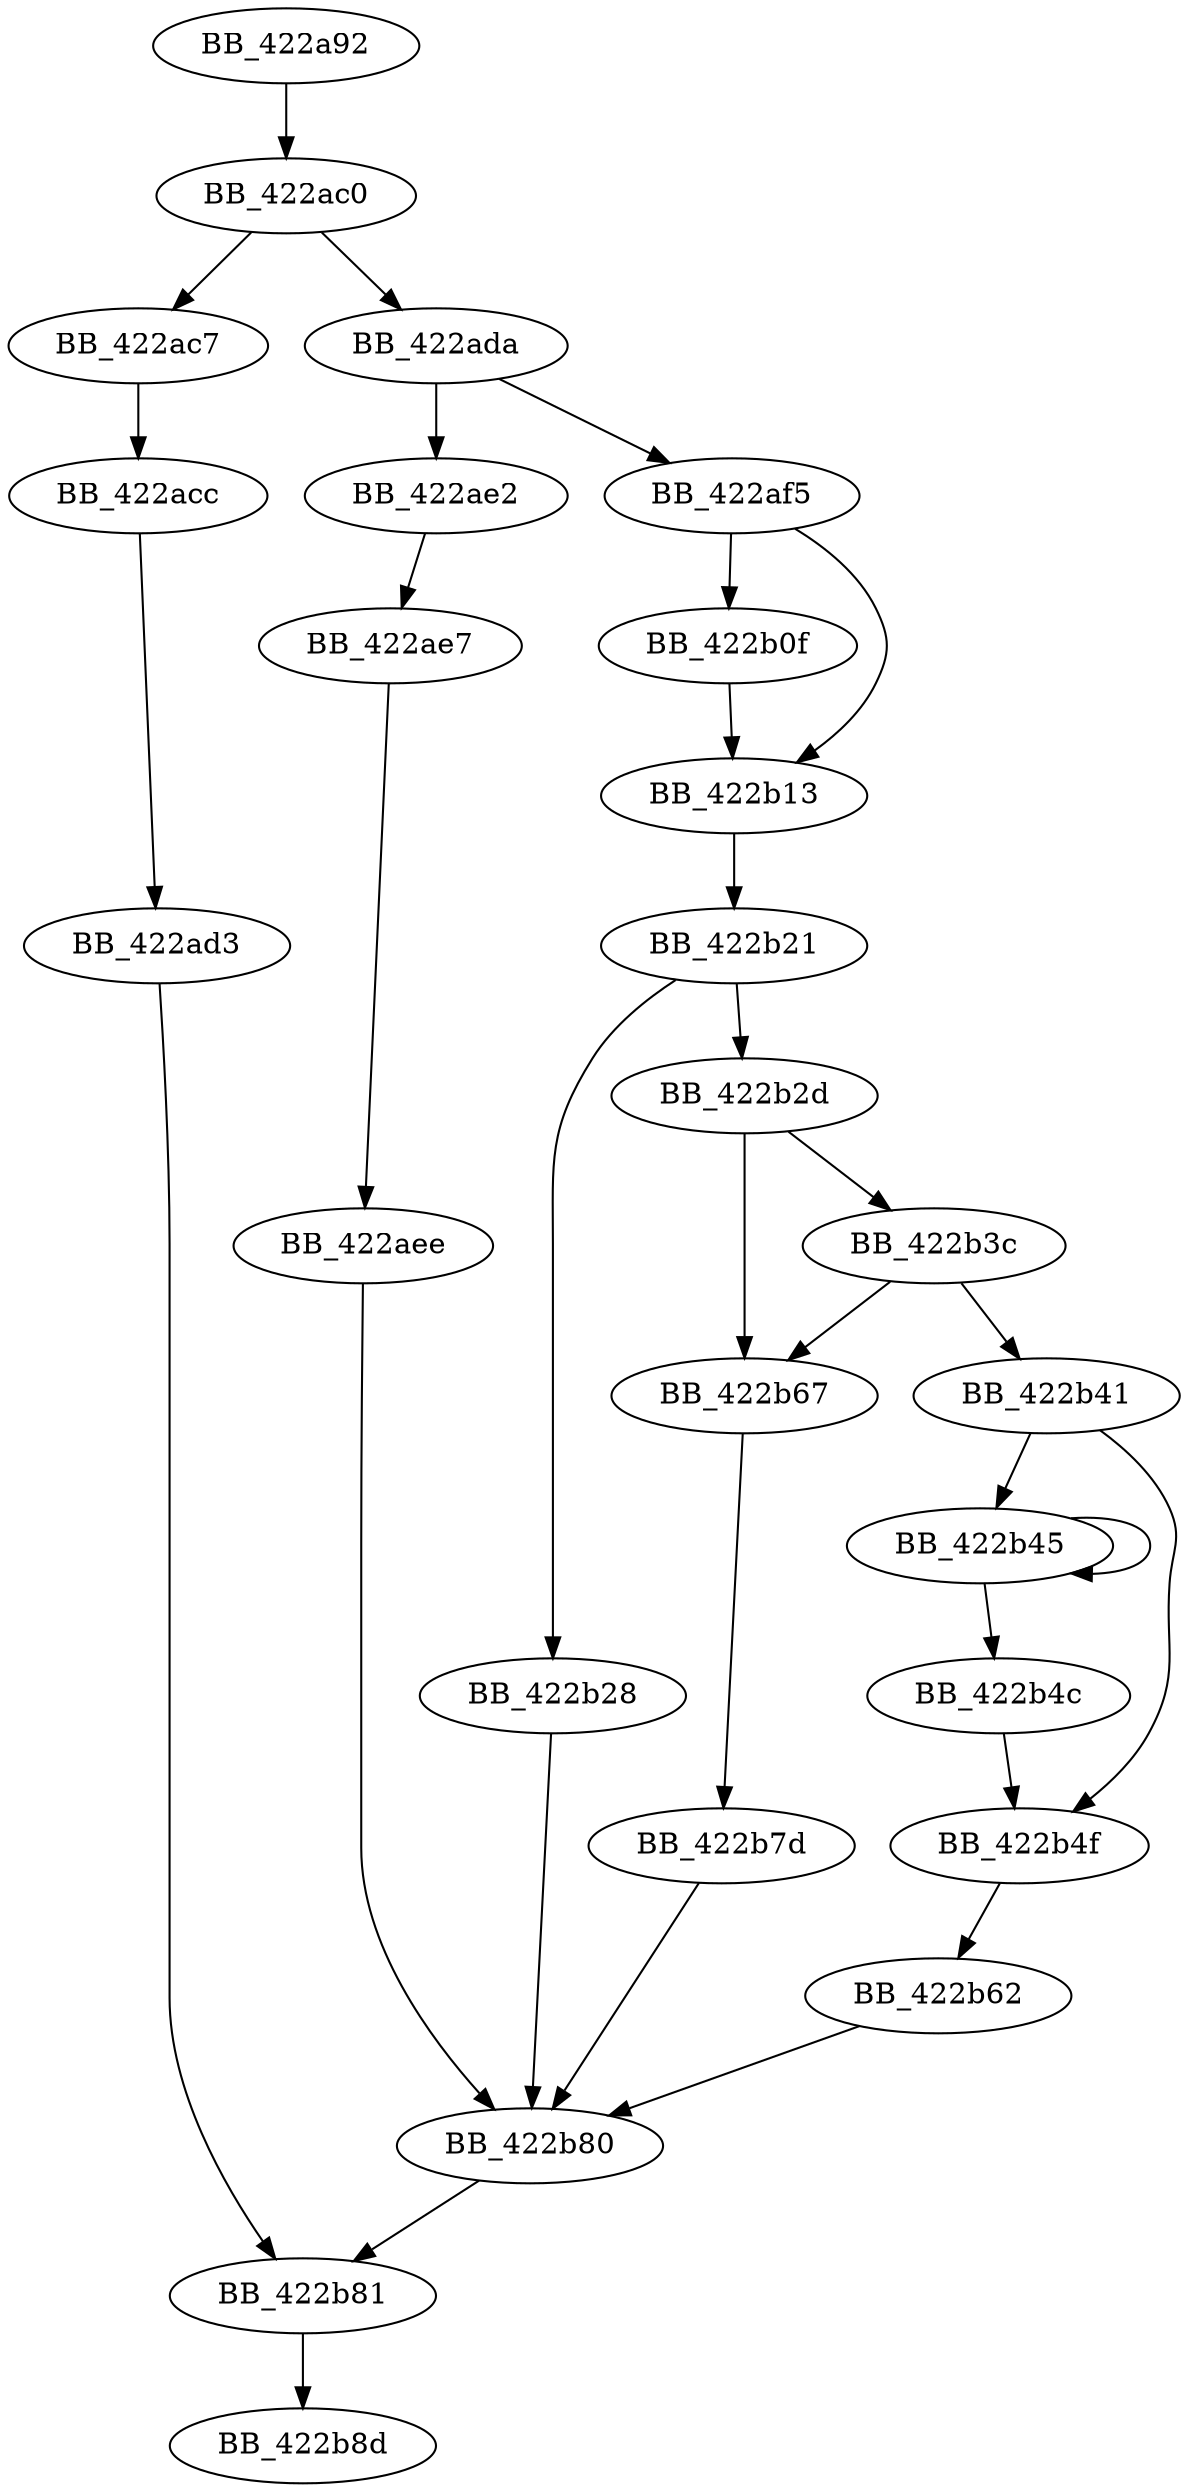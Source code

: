 DiGraph __cftog_l{
BB_422a92->BB_422ac0
BB_422ac0->BB_422ac7
BB_422ac0->BB_422ada
BB_422ac7->BB_422acc
BB_422acc->BB_422ad3
BB_422ad3->BB_422b81
BB_422ada->BB_422ae2
BB_422ada->BB_422af5
BB_422ae2->BB_422ae7
BB_422ae7->BB_422aee
BB_422aee->BB_422b80
BB_422af5->BB_422b0f
BB_422af5->BB_422b13
BB_422b0f->BB_422b13
BB_422b13->BB_422b21
BB_422b21->BB_422b28
BB_422b21->BB_422b2d
BB_422b28->BB_422b80
BB_422b2d->BB_422b3c
BB_422b2d->BB_422b67
BB_422b3c->BB_422b41
BB_422b3c->BB_422b67
BB_422b41->BB_422b45
BB_422b41->BB_422b4f
BB_422b45->BB_422b45
BB_422b45->BB_422b4c
BB_422b4c->BB_422b4f
BB_422b4f->BB_422b62
BB_422b62->BB_422b80
BB_422b67->BB_422b7d
BB_422b7d->BB_422b80
BB_422b80->BB_422b81
BB_422b81->BB_422b8d
}
